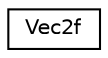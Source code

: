 digraph "Graphical Class Hierarchy"
{
  edge [fontname="Helvetica",fontsize="10",labelfontname="Helvetica",labelfontsize="10"];
  node [fontname="Helvetica",fontsize="10",shape=record];
  rankdir="LR";
  Node1 [label="Vec2f",height=0.2,width=0.4,color="black", fillcolor="white", style="filled",URL="$class_vec2f.html"];
}

